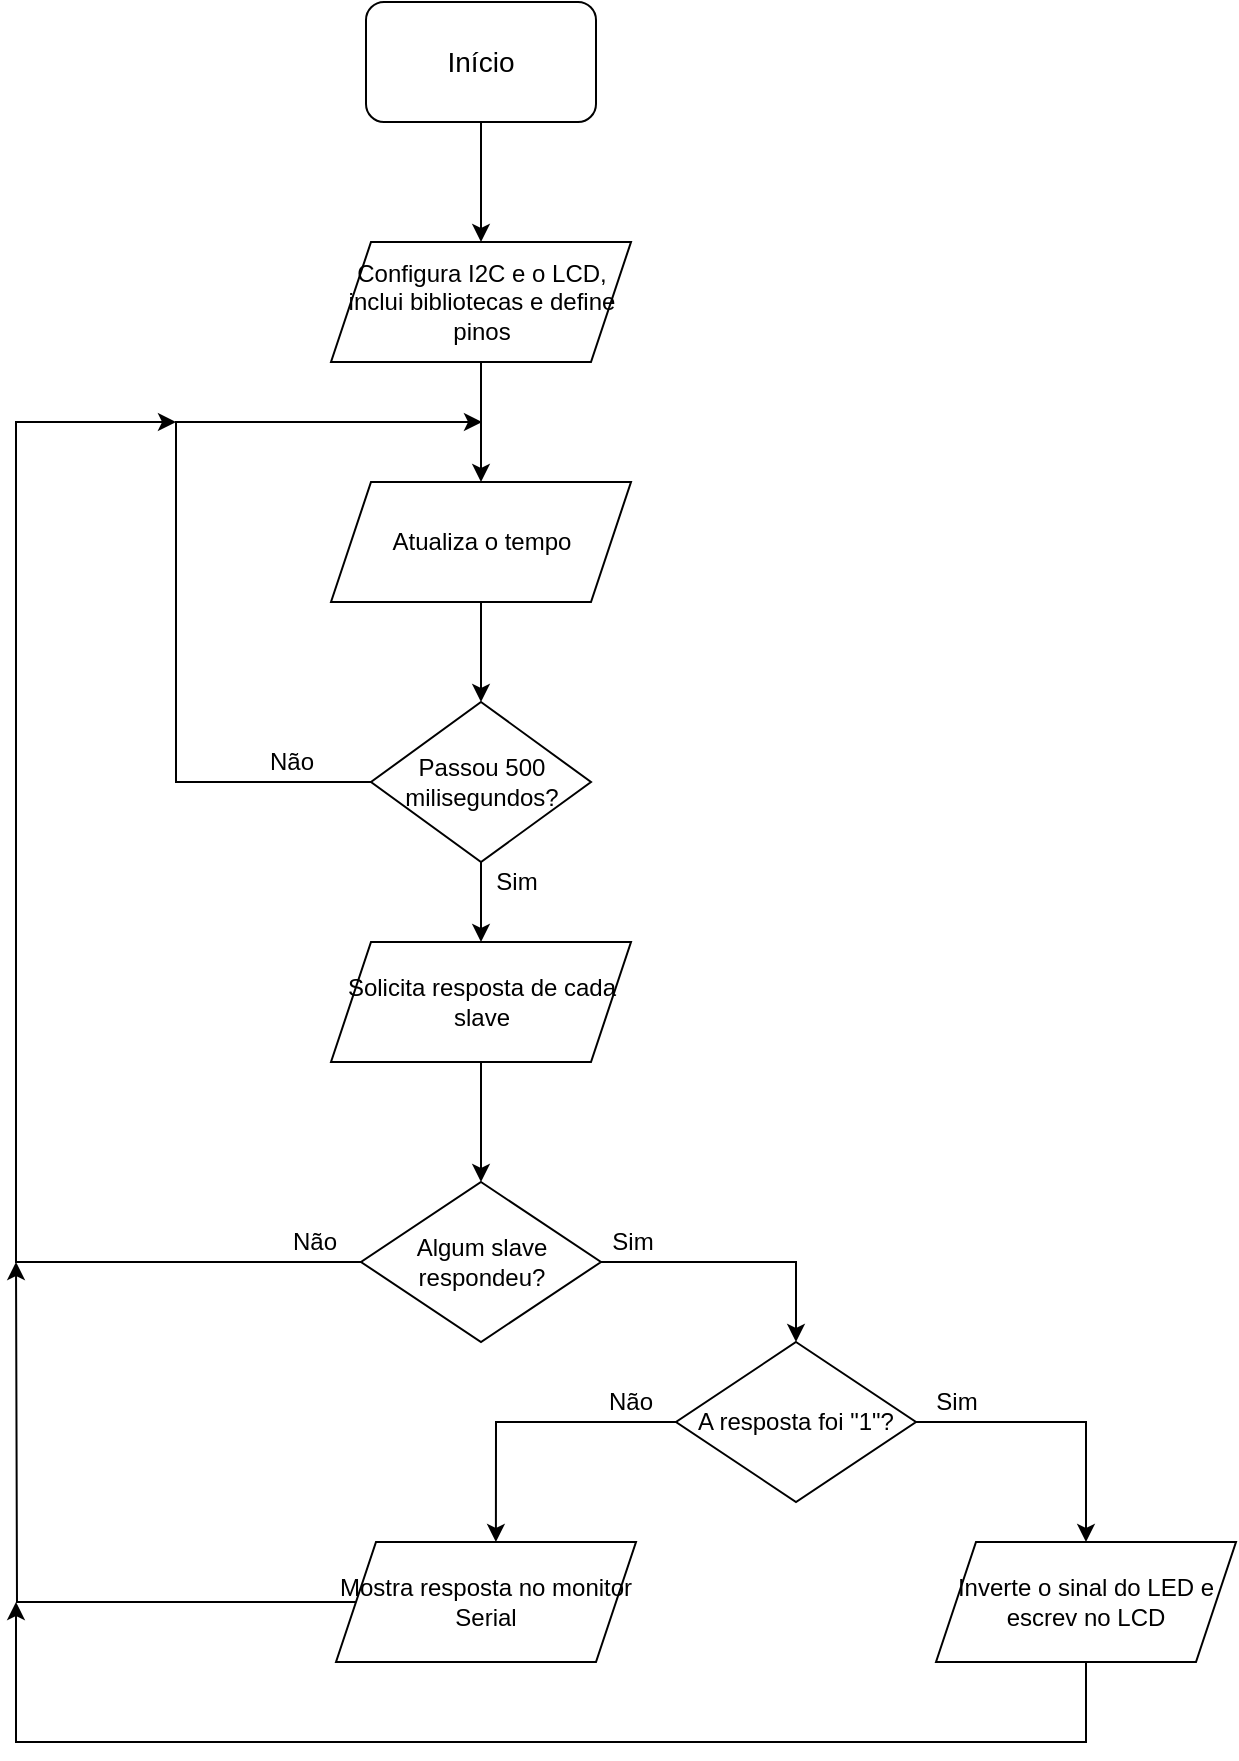 <mxfile version="15.2.5" type="github">
  <diagram id="yWrPipXILEo8XBz3-1Mg" name="Page-1">
    <mxGraphModel dx="379" dy="482" grid="1" gridSize="10" guides="1" tooltips="1" connect="1" arrows="1" fold="1" page="1" pageScale="1" pageWidth="850" pageHeight="1100" math="0" shadow="0">
      <root>
        <mxCell id="0" />
        <mxCell id="1" parent="0" />
        <mxCell id="wEqDHsbmhFHpueRhzzTR-5" style="edgeStyle=orthogonalEdgeStyle;rounded=0;orthogonalLoop=1;jettySize=auto;html=1;entryX=0.5;entryY=0;entryDx=0;entryDy=0;" parent="1" source="wEqDHsbmhFHpueRhzzTR-3" target="wEqDHsbmhFHpueRhzzTR-4" edge="1">
          <mxGeometry relative="1" as="geometry" />
        </mxCell>
        <mxCell id="wEqDHsbmhFHpueRhzzTR-3" value="&lt;font style=&quot;font-size: 14px&quot;&gt;Iní&lt;/font&gt;&lt;font style=&quot;font-size: 14px&quot;&gt;cio&lt;/font&gt;" style="rounded=1;whiteSpace=wrap;html=1;" parent="1" vertex="1">
          <mxGeometry x="365" y="40" width="115" height="60" as="geometry" />
        </mxCell>
        <mxCell id="wEqDHsbmhFHpueRhzzTR-10" style="edgeStyle=orthogonalEdgeStyle;rounded=0;orthogonalLoop=1;jettySize=auto;html=1;entryX=0.5;entryY=0;entryDx=0;entryDy=0;" parent="1" source="wEqDHsbmhFHpueRhzzTR-4" target="wEqDHsbmhFHpueRhzzTR-8" edge="1">
          <mxGeometry relative="1" as="geometry" />
        </mxCell>
        <mxCell id="wEqDHsbmhFHpueRhzzTR-4" value="Configura I2C e o LCD, inclui bibliotecas e define pinos" style="shape=parallelogram;perimeter=parallelogramPerimeter;whiteSpace=wrap;html=1;fixedSize=1;" parent="1" vertex="1">
          <mxGeometry x="347.5" y="160" width="150" height="60" as="geometry" />
        </mxCell>
        <mxCell id="wEqDHsbmhFHpueRhzzTR-12" style="edgeStyle=orthogonalEdgeStyle;rounded=0;orthogonalLoop=1;jettySize=auto;html=1;" parent="1" source="wEqDHsbmhFHpueRhzzTR-6" edge="1">
          <mxGeometry relative="1" as="geometry">
            <mxPoint x="423" y="250" as="targetPoint" />
            <Array as="points">
              <mxPoint x="270" y="430" />
              <mxPoint x="270" y="250" />
            </Array>
          </mxGeometry>
        </mxCell>
        <mxCell id="wEqDHsbmhFHpueRhzzTR-15" style="edgeStyle=orthogonalEdgeStyle;rounded=0;orthogonalLoop=1;jettySize=auto;html=1;entryX=0.5;entryY=0;entryDx=0;entryDy=0;" parent="1" source="wEqDHsbmhFHpueRhzzTR-6" target="wEqDHsbmhFHpueRhzzTR-14" edge="1">
          <mxGeometry relative="1" as="geometry" />
        </mxCell>
        <mxCell id="wEqDHsbmhFHpueRhzzTR-6" value="Passou 500 milisegundos?" style="rhombus;whiteSpace=wrap;html=1;" parent="1" vertex="1">
          <mxGeometry x="367.5" y="390" width="110" height="80" as="geometry" />
        </mxCell>
        <mxCell id="wEqDHsbmhFHpueRhzzTR-11" style="edgeStyle=orthogonalEdgeStyle;rounded=0;orthogonalLoop=1;jettySize=auto;html=1;entryX=0.5;entryY=0;entryDx=0;entryDy=0;" parent="1" source="wEqDHsbmhFHpueRhzzTR-8" target="wEqDHsbmhFHpueRhzzTR-6" edge="1">
          <mxGeometry relative="1" as="geometry" />
        </mxCell>
        <mxCell id="wEqDHsbmhFHpueRhzzTR-8" value="Atualiza o tempo" style="shape=parallelogram;perimeter=parallelogramPerimeter;whiteSpace=wrap;html=1;fixedSize=1;" parent="1" vertex="1">
          <mxGeometry x="347.5" y="280" width="150" height="60" as="geometry" />
        </mxCell>
        <mxCell id="wEqDHsbmhFHpueRhzzTR-13" value="Não" style="text;html=1;strokeColor=none;fillColor=none;align=center;verticalAlign=middle;whiteSpace=wrap;rounded=0;" parent="1" vertex="1">
          <mxGeometry x="307.5" y="410" width="40" height="20" as="geometry" />
        </mxCell>
        <mxCell id="staCrRZgJ4eTwBnRcKCF-8" style="edgeStyle=orthogonalEdgeStyle;rounded=0;orthogonalLoop=1;jettySize=auto;html=1;entryX=0.5;entryY=0;entryDx=0;entryDy=0;" edge="1" parent="1" source="wEqDHsbmhFHpueRhzzTR-16" target="wEqDHsbmhFHpueRhzzTR-21">
          <mxGeometry relative="1" as="geometry" />
        </mxCell>
        <mxCell id="staCrRZgJ4eTwBnRcKCF-9" style="edgeStyle=orthogonalEdgeStyle;rounded=0;orthogonalLoop=1;jettySize=auto;html=1;" edge="1" parent="1" source="wEqDHsbmhFHpueRhzzTR-16">
          <mxGeometry relative="1" as="geometry">
            <mxPoint x="270" y="250" as="targetPoint" />
            <Array as="points">
              <mxPoint x="190" y="670" />
              <mxPoint x="190" y="250" />
            </Array>
          </mxGeometry>
        </mxCell>
        <mxCell id="wEqDHsbmhFHpueRhzzTR-16" value="Algum slave respondeu?" style="rhombus;whiteSpace=wrap;html=1;" parent="1" vertex="1">
          <mxGeometry x="362.5" y="630" width="120" height="80" as="geometry" />
        </mxCell>
        <mxCell id="staCrRZgJ4eTwBnRcKCF-11" style="edgeStyle=orthogonalEdgeStyle;rounded=0;orthogonalLoop=1;jettySize=auto;html=1;entryX=0.533;entryY=0;entryDx=0;entryDy=0;entryPerimeter=0;" edge="1" parent="1" source="wEqDHsbmhFHpueRhzzTR-21" target="wEqDHsbmhFHpueRhzzTR-25">
          <mxGeometry relative="1" as="geometry">
            <Array as="points">
              <mxPoint x="430" y="750" />
            </Array>
          </mxGeometry>
        </mxCell>
        <mxCell id="staCrRZgJ4eTwBnRcKCF-15" style="edgeStyle=orthogonalEdgeStyle;rounded=0;orthogonalLoop=1;jettySize=auto;html=1;entryX=0.5;entryY=0;entryDx=0;entryDy=0;" edge="1" parent="1" source="wEqDHsbmhFHpueRhzzTR-21" target="staCrRZgJ4eTwBnRcKCF-14">
          <mxGeometry relative="1" as="geometry" />
        </mxCell>
        <mxCell id="wEqDHsbmhFHpueRhzzTR-21" value="A resposta foi &quot;1&quot;?" style="rhombus;whiteSpace=wrap;html=1;" parent="1" vertex="1">
          <mxGeometry x="520" y="710" width="120" height="80" as="geometry" />
        </mxCell>
        <mxCell id="staCrRZgJ4eTwBnRcKCF-12" style="edgeStyle=orthogonalEdgeStyle;rounded=0;orthogonalLoop=1;jettySize=auto;html=1;" edge="1" parent="1" source="wEqDHsbmhFHpueRhzzTR-25">
          <mxGeometry relative="1" as="geometry">
            <mxPoint x="190" y="670" as="targetPoint" />
          </mxGeometry>
        </mxCell>
        <mxCell id="wEqDHsbmhFHpueRhzzTR-25" value="Mostra resposta no monitor Serial" style="shape=parallelogram;perimeter=parallelogramPerimeter;whiteSpace=wrap;html=1;fixedSize=1;" parent="1" vertex="1">
          <mxGeometry x="350" y="810" width="150" height="60" as="geometry" />
        </mxCell>
        <mxCell id="wEqDHsbmhFHpueRhzzTR-30" value="Sim" style="text;html=1;align=center;verticalAlign=middle;resizable=0;points=[];autosize=1;strokeColor=none;fillColor=none;" parent="1" vertex="1">
          <mxGeometry x="420" y="470" width="40" height="20" as="geometry" />
        </mxCell>
        <mxCell id="staCrRZgJ4eTwBnRcKCF-6" style="edgeStyle=orthogonalEdgeStyle;rounded=0;orthogonalLoop=1;jettySize=auto;html=1;entryX=0.5;entryY=0;entryDx=0;entryDy=0;" edge="1" parent="1" source="wEqDHsbmhFHpueRhzzTR-14" target="wEqDHsbmhFHpueRhzzTR-16">
          <mxGeometry relative="1" as="geometry" />
        </mxCell>
        <mxCell id="wEqDHsbmhFHpueRhzzTR-14" value="Solicita resposta de cada slave" style="shape=parallelogram;perimeter=parallelogramPerimeter;whiteSpace=wrap;html=1;fixedSize=1;" parent="1" vertex="1">
          <mxGeometry x="347.5" y="510" width="150" height="60" as="geometry" />
        </mxCell>
        <mxCell id="staCrRZgJ4eTwBnRcKCF-16" style="edgeStyle=orthogonalEdgeStyle;rounded=0;orthogonalLoop=1;jettySize=auto;html=1;" edge="1" parent="1" source="staCrRZgJ4eTwBnRcKCF-14">
          <mxGeometry relative="1" as="geometry">
            <mxPoint x="190" y="840" as="targetPoint" />
            <Array as="points">
              <mxPoint x="725" y="910" />
              <mxPoint x="190" y="910" />
            </Array>
          </mxGeometry>
        </mxCell>
        <mxCell id="staCrRZgJ4eTwBnRcKCF-14" value="Inverte o sinal do LED e escrev no LCD" style="shape=parallelogram;perimeter=parallelogramPerimeter;whiteSpace=wrap;html=1;fixedSize=1;" vertex="1" parent="1">
          <mxGeometry x="650" y="810" width="150" height="60" as="geometry" />
        </mxCell>
        <mxCell id="staCrRZgJ4eTwBnRcKCF-17" value="Sim" style="text;html=1;align=center;verticalAlign=middle;resizable=0;points=[];autosize=1;strokeColor=none;fillColor=none;" vertex="1" parent="1">
          <mxGeometry x="477.5" y="650" width="40" height="20" as="geometry" />
        </mxCell>
        <mxCell id="staCrRZgJ4eTwBnRcKCF-19" value="Não" style="text;html=1;strokeColor=none;fillColor=none;align=center;verticalAlign=middle;whiteSpace=wrap;rounded=0;" vertex="1" parent="1">
          <mxGeometry x="307.5" y="645" width="62.5" height="30" as="geometry" />
        </mxCell>
        <mxCell id="staCrRZgJ4eTwBnRcKCF-22" value="Sim" style="text;html=1;align=center;verticalAlign=middle;resizable=0;points=[];autosize=1;strokeColor=none;fillColor=none;" vertex="1" parent="1">
          <mxGeometry x="640" y="730" width="40" height="20" as="geometry" />
        </mxCell>
        <mxCell id="staCrRZgJ4eTwBnRcKCF-24" value="Não" style="text;html=1;strokeColor=none;fillColor=none;align=center;verticalAlign=middle;whiteSpace=wrap;rounded=0;rotation=0;" vertex="1" parent="1">
          <mxGeometry x="466.25" y="725" width="62.5" height="30" as="geometry" />
        </mxCell>
      </root>
    </mxGraphModel>
  </diagram>
</mxfile>
